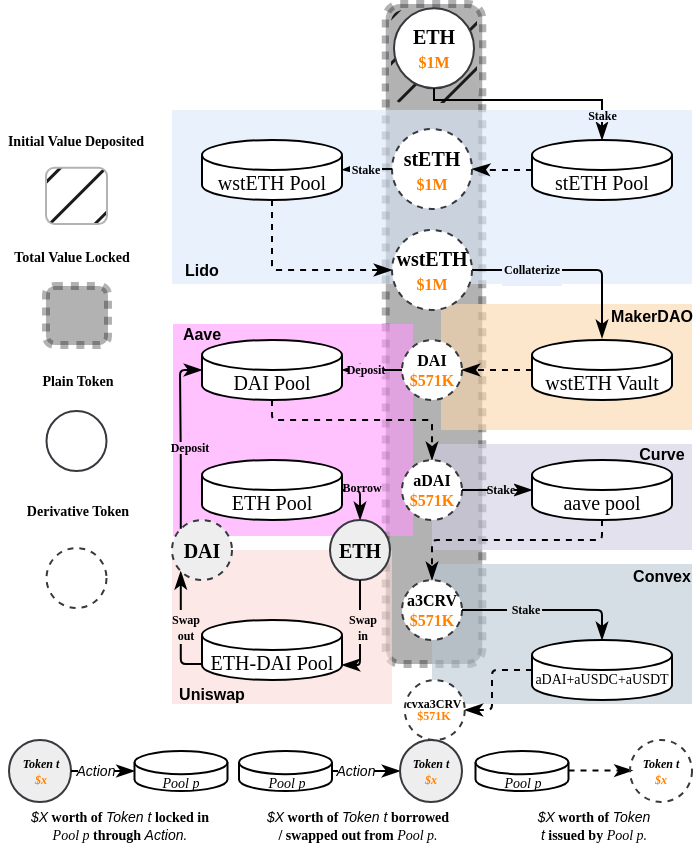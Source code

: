 <mxfile version="23.0.2" type="device">
  <diagram id="ooE3Xo_wV-slX8WCPOP6" name="Page-4">
    <mxGraphModel dx="2385" dy="1124" grid="1" gridSize="10" guides="1" tooltips="1" connect="1" arrows="1" fold="1" page="1" pageScale="1" pageWidth="400" pageHeight="400" math="0" shadow="0">
      <root>
        <mxCell id="0" />
        <mxCell id="1" parent="0" />
        <mxCell id="VKGXoF3TGg-XLG58etnJ-4" value="" style="rounded=1;whiteSpace=wrap;html=1;strokeWidth=4;dashed=1;dashPattern=1 1;opacity=30;fillColor=#000000;" vertex="1" parent="1">
          <mxGeometry x="-653.12" width="48.25" height="330" as="geometry" />
        </mxCell>
        <mxCell id="VKGXoF3TGg-XLG58etnJ-5" value="" style="rounded=1;whiteSpace=wrap;html=1;fillStyle=hatch;strokeColor=#B3B3B3;fillColor=#1A1A1A;gradientColor=none;perimeterSpacing=0;" vertex="1" parent="1">
          <mxGeometry x="-651" y="2.5" width="44" height="47.5" as="geometry" />
        </mxCell>
        <mxCell id="hHPE4022j6eGi9Bg3FWy-93" value="" style="rounded=0;whiteSpace=wrap;html=1;fillColor=#bac8d3;strokeColor=none;fillOpacity=60;" parent="1" vertex="1">
          <mxGeometry x="-630" y="280" width="130" height="70" as="geometry" />
        </mxCell>
        <mxCell id="hHPE4022j6eGi9Bg3FWy-40" value="" style="rounded=0;whiteSpace=wrap;html=1;fillColor=#d0cee2;strokeColor=none;fillOpacity=60;" parent="1" vertex="1">
          <mxGeometry x="-630" y="220" width="130" height="53" as="geometry" />
        </mxCell>
        <mxCell id="hHPE4022j6eGi9Bg3FWy-36" value="" style="rounded=0;whiteSpace=wrap;html=1;fillColor=#FF99FF;strokeColor=none;fillOpacity=60;" parent="1" vertex="1">
          <mxGeometry x="-759.5" y="160" width="120" height="106" as="geometry" />
        </mxCell>
        <mxCell id="aXwNNv5AYdKiC4HSLwjV-165" value="" style="rounded=0;whiteSpace=wrap;html=1;fillColor=#dae8fc;strokeColor=none;flipH=1;fillOpacity=60;" parent="1" vertex="1">
          <mxGeometry x="-760" y="53" width="260" height="87" as="geometry" />
        </mxCell>
        <mxCell id="aXwNNv5AYdKiC4HSLwjV-160" value="" style="rounded=0;whiteSpace=wrap;html=1;fillColor=#fad7ac;strokeColor=none;fillOpacity=60;" parent="1" vertex="1">
          <mxGeometry x="-625.5" y="150" width="125.5" height="63" as="geometry" />
        </mxCell>
        <mxCell id="hHPE4022j6eGi9Bg3FWy-27" style="edgeStyle=orthogonalEdgeStyle;rounded=1;orthogonalLoop=1;jettySize=auto;html=1;entryX=1;entryY=0.5;entryDx=0;entryDy=0;arcSize=5;endArrow=classicThin;endFill=1;fillColor=#008a00;strokeColor=#000000;dashed=1;" parent="1" source="bI1gja82rUTGcYfUVD13-1" target="0xcqsg2bEBHfZzJ7icHa-70" edge="1">
          <mxGeometry relative="1" as="geometry" />
        </mxCell>
        <mxCell id="bI1gja82rUTGcYfUVD13-1" value="stETH Pool" style="shape=cylinder3;whiteSpace=wrap;html=1;boundedLbl=1;backgroundOutline=1;size=7.5;strokeWidth=1;fontFamily=Times New Roman;fontStyle=0;fontSize=10;rounded=0;" parent="1" vertex="1">
          <mxGeometry x="-580" y="68" width="70" height="30" as="geometry" />
        </mxCell>
        <mxCell id="aXwNNv5AYdKiC4HSLwjV-166" value="&lt;b&gt;Lido&lt;br&gt;&lt;/b&gt;" style="text;html=1;strokeColor=none;fillColor=none;align=center;verticalAlign=middle;whiteSpace=wrap;rounded=0;fontSize=8;spacing=2;" parent="1" vertex="1">
          <mxGeometry x="-760" y="127.82" width="30" height="11" as="geometry" />
        </mxCell>
        <mxCell id="hHPE4022j6eGi9Bg3FWy-31" style="edgeStyle=orthogonalEdgeStyle;rounded=1;orthogonalLoop=1;jettySize=auto;html=1;exitX=0.5;exitY=1;exitDx=0;exitDy=0;exitPerimeter=0;entryX=0;entryY=0.5;entryDx=0;entryDy=0;arcSize=5;endArrow=classicThin;endFill=1;fillColor=#008a00;strokeColor=#000000;dashed=1;" parent="1" source="0xcqsg2bEBHfZzJ7icHa-75" target="_4_Hz2iEFn8rfwyZPXuo-2" edge="1">
          <mxGeometry relative="1" as="geometry" />
        </mxCell>
        <mxCell id="0xcqsg2bEBHfZzJ7icHa-75" value="wstETH Pool" style="shape=cylinder3;whiteSpace=wrap;html=1;boundedLbl=1;backgroundOutline=1;size=7.5;strokeWidth=1;fontFamily=Times New Roman;fontStyle=0;fontSize=10;rounded=0;labelBorderColor=none;" parent="1" vertex="1">
          <mxGeometry x="-745" y="68" width="70" height="30" as="geometry" />
        </mxCell>
        <mxCell id="hHPE4022j6eGi9Bg3FWy-404" style="edgeStyle=orthogonalEdgeStyle;rounded=1;orthogonalLoop=1;jettySize=auto;html=1;exitX=1;exitY=0.5;exitDx=0;exitDy=0;entryX=0;entryY=1;entryDx=0;entryDy=0;arcSize=5;endArrow=classicThin;endFill=1;fillColor=#d80073;strokeColor=#000000;" parent="1" source="_4_Hz2iEFn8rfwyZPXuo-2" edge="1">
          <mxGeometry relative="1" as="geometry">
            <mxPoint x="-545" y="167" as="targetPoint" />
            <Array as="points">
              <mxPoint x="-545" y="133" />
            </Array>
          </mxGeometry>
        </mxCell>
        <mxCell id="_4_Hz2iEFn8rfwyZPXuo-2" value="&lt;b&gt;wstETH&lt;br&gt;&lt;/b&gt;&lt;b style=&quot;border-color: var(--border-color);&quot;&gt;&lt;font style=&quot;border-color: var(--border-color); font-size: 8px;&quot; color=&quot;#ff8000&quot;&gt;$1M&lt;/font&gt;&lt;/b&gt;&lt;b&gt;&lt;br&gt;&lt;/b&gt;" style="ellipse;whiteSpace=wrap;html=1;aspect=fixed;labelBackgroundColor=none;labelBorderColor=none;fillColor=#FFFFFF;strokeColor=#36393d;fontSize=10;fontFamily=Times New Roman;rounded=0;dashed=1;" parent="1" vertex="1">
          <mxGeometry x="-650" y="113" width="40" height="40" as="geometry" />
        </mxCell>
        <mxCell id="0xcqsg2bEBHfZzJ7icHa-70" value="&lt;b style=&quot;font-size: 10px;&quot;&gt;stETH&lt;br&gt;&lt;/b&gt;&lt;b style=&quot;border-color: var(--border-color);&quot;&gt;&lt;font color=&quot;#ff8000&quot; style=&quot;font-size: 8px;&quot;&gt;$1M&lt;/font&gt;&lt;/b&gt;&lt;b style=&quot;font-size: 10px;&quot;&gt;&lt;br&gt;&lt;/b&gt;" style="ellipse;whiteSpace=wrap;html=1;aspect=fixed;labelBackgroundColor=none;labelBorderColor=none;fillColor=#FFFFFF;strokeColor=#36393d;fontSize=10;fontFamily=Times New Roman;rounded=0;dashed=1;" parent="1" vertex="1">
          <mxGeometry x="-650" y="62.5" width="40" height="40" as="geometry" />
        </mxCell>
        <mxCell id="_4_Hz2iEFn8rfwyZPXuo-1" value="ETH&lt;br&gt;&lt;font color=&quot;#ff8000&quot; style=&quot;font-size: 8px;&quot;&gt;$1M&lt;/font&gt;" style="ellipse;whiteSpace=wrap;html=1;aspect=fixed;labelBackgroundColor=none;labelBorderColor=none;fillColor=#FFFFFF;strokeColor=#36393d;fontSize=10;fontFamily=Times New Roman;rounded=0;fontStyle=1" parent="1" vertex="1">
          <mxGeometry x="-649" y="2.13" width="40" height="40" as="geometry" />
        </mxCell>
        <mxCell id="_4_Hz2iEFn8rfwyZPXuo-3" value="&lt;b style=&quot;font-size: 8px;&quot;&gt;DAI&lt;br style=&quot;font-size: 8px;&quot;&gt;&lt;font color=&quot;#ff8000&quot; style=&quot;font-size: 8px;&quot;&gt;$571K&lt;/font&gt;&lt;br style=&quot;font-size: 8px;&quot;&gt;&lt;/b&gt;" style="ellipse;whiteSpace=wrap;html=1;aspect=fixed;labelBackgroundColor=none;labelBorderColor=none;fillColor=#FFFFFF;strokeColor=#36393d;fontSize=8;fontFamily=Times New Roman;rounded=0;perimeterSpacing=0;dashed=1;" parent="1" vertex="1">
          <mxGeometry x="-645" y="168" width="30" height="30" as="geometry" />
        </mxCell>
        <mxCell id="hHPE4022j6eGi9Bg3FWy-28" style="edgeStyle=orthogonalEdgeStyle;rounded=1;orthogonalLoop=1;jettySize=auto;html=1;entryX=1;entryY=0.5;entryDx=0;entryDy=0;entryPerimeter=0;arcSize=5;endArrow=classicThin;endFill=1;fillColor=#d80073;strokeColor=#000000;" parent="1" source="0xcqsg2bEBHfZzJ7icHa-70" target="0xcqsg2bEBHfZzJ7icHa-75" edge="1">
          <mxGeometry relative="1" as="geometry" />
        </mxCell>
        <mxCell id="hHPE4022j6eGi9Bg3FWy-35" style="edgeStyle=orthogonalEdgeStyle;rounded=1;orthogonalLoop=1;jettySize=auto;html=1;exitX=0;exitY=0.5;exitDx=0;exitDy=0;exitPerimeter=0;entryX=1;entryY=0.5;entryDx=0;entryDy=0;arcSize=5;endArrow=classicThin;endFill=1;fillColor=#1ba1e2;strokeColor=#000000;dashed=1;" parent="1" source="hHPE4022j6eGi9Bg3FWy-33" target="_4_Hz2iEFn8rfwyZPXuo-3" edge="1">
          <mxGeometry relative="1" as="geometry" />
        </mxCell>
        <mxCell id="hHPE4022j6eGi9Bg3FWy-33" value="wstETH Vault" style="shape=cylinder3;whiteSpace=wrap;html=1;boundedLbl=1;backgroundOutline=1;size=7.5;strokeWidth=1;fontFamily=Times New Roman;fontStyle=0;fontSize=10;rounded=0;" parent="1" vertex="1">
          <mxGeometry x="-580" y="168" width="70" height="30" as="geometry" />
        </mxCell>
        <mxCell id="hHPE4022j6eGi9Bg3FWy-79" style="edgeStyle=orthogonalEdgeStyle;rounded=1;orthogonalLoop=1;jettySize=auto;html=1;exitX=0.5;exitY=1;exitDx=0;exitDy=0;exitPerimeter=0;entryX=0.5;entryY=0;entryDx=0;entryDy=0;arcSize=5;endArrow=classicThin;endFill=1;fillColor=#008a00;strokeColor=#000000;dashed=1;" parent="1" source="hHPE4022j6eGi9Bg3FWy-39" target="hHPE4022j6eGi9Bg3FWy-41" edge="1">
          <mxGeometry relative="1" as="geometry">
            <Array as="points">
              <mxPoint x="-710" y="208" />
              <mxPoint x="-630" y="208" />
            </Array>
          </mxGeometry>
        </mxCell>
        <mxCell id="hHPE4022j6eGi9Bg3FWy-39" value="DAI Pool" style="shape=cylinder3;whiteSpace=wrap;html=1;boundedLbl=1;backgroundOutline=1;size=7.5;strokeWidth=1;fontFamily=Times New Roman;fontStyle=0;fontSize=10;rounded=0;" parent="1" vertex="1">
          <mxGeometry x="-745" y="168" width="70" height="30" as="geometry" />
        </mxCell>
        <mxCell id="hHPE4022j6eGi9Bg3FWy-41" value="&lt;font style=&quot;font-size: 8px;&quot;&gt;&lt;b style=&quot;font-size: 8px;&quot;&gt;aDAI&lt;br style=&quot;font-size: 8px;&quot;&gt;&lt;/b&gt;&lt;b style=&quot;border-color: var(--border-color); font-size: 8px;&quot;&gt;&lt;font color=&quot;#ff8000&quot; style=&quot;font-size: 8px;&quot;&gt;$&lt;/font&gt;&lt;/b&gt;&lt;b style=&quot;border-color: var(--border-color); font-size: 8px;&quot;&gt;&lt;font style=&quot;border-color: var(--border-color); font-size: 8px;&quot; color=&quot;#ff8000&quot;&gt;571K&lt;/font&gt;&lt;/b&gt;&lt;/font&gt;&lt;b style=&quot;font-size: 8px;&quot;&gt;&lt;br style=&quot;font-size: 8px;&quot;&gt;&lt;/b&gt;" style="ellipse;whiteSpace=wrap;html=1;aspect=fixed;labelBackgroundColor=none;labelBorderColor=none;fillColor=#FFFFFF;strokeColor=#36393d;fontSize=8;fontFamily=Times New Roman;rounded=0;spacing=2;dashed=1;" parent="1" vertex="1">
          <mxGeometry x="-645" y="228" width="30" height="30" as="geometry" />
        </mxCell>
        <mxCell id="hHPE4022j6eGi9Bg3FWy-42" style="edgeStyle=orthogonalEdgeStyle;rounded=1;orthogonalLoop=1;jettySize=auto;html=1;entryX=1;entryY=0.5;entryDx=0;entryDy=0;entryPerimeter=0;arcSize=5;endArrow=classicThin;endFill=1;fillColor=#d80073;strokeColor=#000000;" parent="1" source="_4_Hz2iEFn8rfwyZPXuo-3" target="hHPE4022j6eGi9Bg3FWy-39" edge="1">
          <mxGeometry relative="1" as="geometry" />
        </mxCell>
        <mxCell id="hHPE4022j6eGi9Bg3FWy-48" value="aave pool" style="shape=cylinder3;whiteSpace=wrap;html=1;boundedLbl=1;backgroundOutline=1;size=7.5;strokeWidth=1;fontFamily=Times New Roman;fontStyle=0;fontSize=10;rounded=0;" parent="1" vertex="1">
          <mxGeometry x="-580" y="228" width="70" height="30" as="geometry" />
        </mxCell>
        <mxCell id="hHPE4022j6eGi9Bg3FWy-111" style="edgeStyle=orthogonalEdgeStyle;rounded=1;orthogonalLoop=1;jettySize=auto;html=1;exitX=1;exitY=0.5;exitDx=0;exitDy=0;exitPerimeter=0;entryX=0.5;entryY=0;entryDx=0;entryDy=0;arcSize=5;endArrow=classicThin;endFill=1;fillColor=#1ba1e2;strokeColor=#000000;" parent="1" source="hHPE4022j6eGi9Bg3FWy-57" target="hHPE4022j6eGi9Bg3FWy-63" edge="1">
          <mxGeometry relative="1" as="geometry" />
        </mxCell>
        <mxCell id="hHPE4022j6eGi9Bg3FWy-57" value="ETH Pool" style="shape=cylinder3;whiteSpace=wrap;html=1;boundedLbl=1;backgroundOutline=1;size=7.5;strokeWidth=1;fontFamily=Times New Roman;fontStyle=0;fontSize=10;rounded=0;" parent="1" vertex="1">
          <mxGeometry x="-745" y="228" width="70" height="30" as="geometry" />
        </mxCell>
        <mxCell id="hHPE4022j6eGi9Bg3FWy-60" value="" style="rounded=0;whiteSpace=wrap;html=1;fillColor=#fad9d5;strokeColor=none;fillOpacity=60;" parent="1" vertex="1">
          <mxGeometry x="-760" y="273" width="110" height="77" as="geometry" />
        </mxCell>
        <mxCell id="hHPE4022j6eGi9Bg3FWy-362" style="edgeStyle=orthogonalEdgeStyle;rounded=1;orthogonalLoop=1;jettySize=auto;html=1;exitX=0;exitY=0.5;exitDx=0;exitDy=0;exitPerimeter=0;entryX=0;entryY=1;entryDx=0;entryDy=0;arcSize=5;endArrow=classicThin;endFill=1;strokeColor=#000000;" parent="1" source="hHPE4022j6eGi9Bg3FWy-62" target="hHPE4022j6eGi9Bg3FWy-73" edge="1">
          <mxGeometry relative="1" as="geometry">
            <Array as="points">
              <mxPoint x="-741" y="330" />
              <mxPoint x="-755" y="330" />
            </Array>
          </mxGeometry>
        </mxCell>
        <mxCell id="hHPE4022j6eGi9Bg3FWy-62" value="ETH-DAI Pool" style="shape=cylinder3;whiteSpace=wrap;html=1;boundedLbl=1;backgroundOutline=1;size=7.5;strokeWidth=1;fontFamily=Times New Roman;fontStyle=0;fontSize=10;rounded=0;" parent="1" vertex="1">
          <mxGeometry x="-745" y="308" width="70" height="30" as="geometry" />
        </mxCell>
        <mxCell id="hHPE4022j6eGi9Bg3FWy-63" value="&lt;b style=&quot;font-size: 10px;&quot;&gt;ETH&lt;/b&gt;" style="ellipse;whiteSpace=wrap;html=1;aspect=fixed;labelBackgroundColor=none;labelBorderColor=none;fillColor=#eeeeee;strokeColor=#36393d;fontSize=10;fontFamily=Times New Roman;rounded=0;" parent="1" vertex="1">
          <mxGeometry x="-681" y="258" width="30" height="30" as="geometry" />
        </mxCell>
        <mxCell id="hHPE4022j6eGi9Bg3FWy-73" value="&lt;b style=&quot;font-size: 10px;&quot;&gt;DAI&lt;/b&gt;" style="ellipse;whiteSpace=wrap;html=1;aspect=fixed;labelBackgroundColor=none;labelBorderColor=none;fillColor=#eeeeee;strokeColor=#36393d;fontSize=10;fontFamily=Times New Roman;rounded=0;dashed=1;" parent="1" vertex="1">
          <mxGeometry x="-760" y="258" width="30" height="30" as="geometry" />
        </mxCell>
        <mxCell id="hHPE4022j6eGi9Bg3FWy-76" value="&lt;b style=&quot;font-size: 8px;&quot;&gt;a3CRV&lt;br style=&quot;font-size: 8px;&quot;&gt;&lt;/b&gt;&lt;b style=&quot;border-color: var(--border-color); font-size: 8px;&quot;&gt;&lt;font color=&quot;#ff8000&quot; style=&quot;font-size: 8px;&quot;&gt;$&lt;/font&gt;&lt;/b&gt;&lt;b style=&quot;border-color: var(--border-color); font-size: 8px;&quot;&gt;&lt;font style=&quot;border-color: var(--border-color); font-size: 8px;&quot; color=&quot;#ff8000&quot;&gt;571K&lt;/font&gt;&lt;/b&gt;&lt;b style=&quot;font-size: 8px;&quot;&gt;&lt;br style=&quot;font-size: 8px;&quot;&gt;&lt;/b&gt;" style="ellipse;whiteSpace=wrap;html=1;aspect=fixed;labelBackgroundColor=none;labelBorderColor=none;fillColor=#FFFFFF;strokeColor=#36393d;fontSize=8;fontFamily=Times New Roman;rounded=0;dashed=1;" parent="1" vertex="1">
          <mxGeometry x="-645" y="288" width="30" height="30" as="geometry" />
        </mxCell>
        <mxCell id="hHPE4022j6eGi9Bg3FWy-94" style="edgeStyle=orthogonalEdgeStyle;rounded=1;orthogonalLoop=1;jettySize=auto;html=1;exitX=0.5;exitY=1;exitDx=0;exitDy=0;exitPerimeter=0;entryX=0.5;entryY=0;entryDx=0;entryDy=0;arcSize=5;endArrow=classicThin;endFill=1;fillColor=#008a00;strokeColor=#000000;dashed=1;" parent="1" source="hHPE4022j6eGi9Bg3FWy-48" target="hHPE4022j6eGi9Bg3FWy-76" edge="1">
          <mxGeometry relative="1" as="geometry">
            <Array as="points">
              <mxPoint x="-545" y="268" />
              <mxPoint x="-630" y="268" />
            </Array>
          </mxGeometry>
        </mxCell>
        <mxCell id="hHPE4022j6eGi9Bg3FWy-357" style="edgeStyle=orthogonalEdgeStyle;rounded=1;orthogonalLoop=1;jettySize=auto;html=1;entryX=1;entryY=0.5;entryDx=0;entryDy=0;arcSize=5;endArrow=classicThin;endFill=1;fillColor=#008a00;strokeColor=#000000;dashed=1;" parent="1" source="hHPE4022j6eGi9Bg3FWy-95" target="hHPE4022j6eGi9Bg3FWy-98" edge="1">
          <mxGeometry relative="1" as="geometry" />
        </mxCell>
        <mxCell id="hHPE4022j6eGi9Bg3FWy-95" value="&lt;p style=&quot;line-height: 26%;&quot;&gt;&lt;font style=&quot;font-size: 7px;&quot;&gt;aDAI+aUSDC+aUSDT&lt;br&gt;&lt;br&gt;&lt;/font&gt;&lt;/p&gt;" style="shape=cylinder3;whiteSpace=wrap;html=1;boundedLbl=1;backgroundOutline=1;size=7.5;strokeWidth=1;fontFamily=Times New Roman;fontStyle=0;fontSize=10;rounded=0;" parent="1" vertex="1">
          <mxGeometry x="-580" y="318" width="70" height="30" as="geometry" />
        </mxCell>
        <mxCell id="hHPE4022j6eGi9Bg3FWy-98" value="&lt;p style=&quot;line-height: 90%; font-size: 6px;&quot;&gt;&lt;font style=&quot;font-size: 6px;&quot;&gt;cvxa3CRV&lt;br style=&quot;font-size: 6px;&quot;&gt;&lt;b style=&quot;border-color: var(--border-color); font-size: 6px;&quot;&gt;&lt;font color=&quot;#ff8000&quot; style=&quot;font-size: 6px;&quot;&gt;$571K&lt;/font&gt;&lt;/b&gt;&lt;/font&gt;&lt;span style=&quot;font-size: 6px;&quot;&gt;&lt;br style=&quot;font-size: 6px;&quot;&gt;&lt;/span&gt;&lt;/p&gt;" style="ellipse;whiteSpace=wrap;html=1;aspect=fixed;labelBackgroundColor=none;labelBorderColor=none;fillColor=#FFFFFF;strokeColor=#36393d;fontSize=6;fontFamily=Times New Roman;rounded=0;fontStyle=1;dashed=1;" parent="1" vertex="1">
          <mxGeometry x="-643.62" y="338" width="30" height="30" as="geometry" />
        </mxCell>
        <mxCell id="hHPE4022j6eGi9Bg3FWy-112" style="edgeStyle=orthogonalEdgeStyle;rounded=1;orthogonalLoop=1;jettySize=auto;html=1;exitX=0.5;exitY=1;exitDx=0;exitDy=0;arcSize=5;endArrow=classicThin;endFill=1;strokeColor=#000000;entryX=1;entryY=1;entryDx=0;entryDy=-7.5;entryPerimeter=0;" parent="1" source="hHPE4022j6eGi9Bg3FWy-63" target="hHPE4022j6eGi9Bg3FWy-62" edge="1">
          <mxGeometry relative="1" as="geometry">
            <Array as="points">
              <mxPoint x="-666" y="331" />
            </Array>
            <mxPoint x="-670" y="330" as="targetPoint" />
          </mxGeometry>
        </mxCell>
        <mxCell id="hHPE4022j6eGi9Bg3FWy-129" style="edgeStyle=orthogonalEdgeStyle;rounded=1;orthogonalLoop=1;jettySize=auto;html=1;exitX=0;exitY=0;exitDx=0;exitDy=0;entryX=0;entryY=0.5;entryDx=0;entryDy=0;entryPerimeter=0;arcSize=5;endArrow=classicThin;endFill=1;fillColor=#d80073;strokeColor=#000000;" parent="1" source="hHPE4022j6eGi9Bg3FWy-73" target="hHPE4022j6eGi9Bg3FWy-39" edge="1">
          <mxGeometry relative="1" as="geometry">
            <Array as="points">
              <mxPoint x="-756" y="228" />
              <mxPoint x="-756" y="183" />
            </Array>
          </mxGeometry>
        </mxCell>
        <mxCell id="hHPE4022j6eGi9Bg3FWy-356" style="edgeStyle=orthogonalEdgeStyle;rounded=1;orthogonalLoop=1;jettySize=auto;html=1;exitX=1;exitY=0.5;exitDx=0;exitDy=0;entryX=0.5;entryY=0;entryDx=0;entryDy=0;entryPerimeter=0;arcSize=5;endArrow=classicThin;endFill=1;fillColor=#d80073;strokeColor=#000000;" parent="1" source="hHPE4022j6eGi9Bg3FWy-76" target="hHPE4022j6eGi9Bg3FWy-95" edge="1">
          <mxGeometry relative="1" as="geometry">
            <Array as="points">
              <mxPoint x="-545" y="303" />
            </Array>
          </mxGeometry>
        </mxCell>
        <mxCell id="hHPE4022j6eGi9Bg3FWy-452" value="Swap in" style="text;html=1;strokeColor=none;fillColor=#fce9e6;align=center;verticalAlign=middle;whiteSpace=wrap;rounded=0;fontFamily=Times New Roman;fontSize=6;fontStyle=1" parent="1" vertex="1">
          <mxGeometry x="-670" y="303" width="11" height="17" as="geometry" />
        </mxCell>
        <mxCell id="dac_H1w6UhQIQp40feiq-63" value="Collaterize" style="text;html=1;strokeColor=none;fillColor=#e9f1fe;align=center;verticalAlign=middle;whiteSpace=wrap;rounded=0;fontFamily=Times New Roman;fontSize=6;fontStyle=1" parent="1" vertex="1">
          <mxGeometry x="-595" y="125.63" width="30" height="15.37" as="geometry" />
        </mxCell>
        <mxCell id="dac_H1w6UhQIQp40feiq-65" value="Deposit" style="text;html=1;strokeColor=none;fillColor=#ffc2ff;align=center;verticalAlign=middle;whiteSpace=wrap;rounded=0;fontFamily=Times New Roman;fontSize=6;fontStyle=1;fontColor=#000000;" parent="1" vertex="1">
          <mxGeometry x="-671.75" y="180" width="17.5" height="6" as="geometry" />
        </mxCell>
        <mxCell id="dac_H1w6UhQIQp40feiq-75" value="&lt;font style=&quot;font-size: 6px;&quot;&gt;&lt;i&gt;&lt;b style=&quot;border-color: var(--border-color);&quot;&gt;Token t&lt;br style=&quot;border-color: var(--border-color);&quot;&gt;&lt;/b&gt;&lt;b style=&quot;border-color: var(--border-color);&quot;&gt;&lt;font style=&quot;border-color: var(--border-color); font-size: 6px;&quot; color=&quot;#ff8000&quot;&gt;$x&lt;/font&gt;&lt;/b&gt;&lt;/i&gt;&lt;/font&gt;&lt;b style=&quot;font-size: 5px;&quot;&gt;&lt;br style=&quot;font-size: 5px;&quot;&gt;&lt;/b&gt;" style="ellipse;whiteSpace=wrap;html=1;aspect=fixed;labelBackgroundColor=none;labelBorderColor=none;fillColor=#eeeeee;strokeColor=#36393d;fontSize=5;fontFamily=Times New Roman;rounded=0;perimeterSpacing=0;" parent="1" vertex="1">
          <mxGeometry x="-841.5" y="368" width="31" height="31" as="geometry" />
        </mxCell>
        <mxCell id="dac_H1w6UhQIQp40feiq-76" value="&lt;p style=&quot;line-height: 103%;&quot;&gt;&lt;i style=&quot;border-color: var(--border-color); font-family: Tahoma; font-size: 7px;&quot;&gt;Pool p&lt;/i&gt;&lt;br&gt;&lt;/p&gt;" style="shape=cylinder3;whiteSpace=wrap;html=1;boundedLbl=1;backgroundOutline=1;size=5.8;strokeWidth=1;fontFamily=Times New Roman;fontStyle=0;fontSize=10;rounded=0;" parent="1" vertex="1">
          <mxGeometry x="-778.75" y="373.5" width="46.5" height="20" as="geometry" />
        </mxCell>
        <mxCell id="dac_H1w6UhQIQp40feiq-78" value="&lt;i&gt;&lt;font style=&quot;font-weight: normal;&quot; face=&quot;Helvetica&quot;&gt;$X&lt;/font&gt;&lt;/i&gt; worth of &lt;i&gt;&lt;font style=&quot;font-weight: normal;&quot; face=&quot;Helvetica&quot;&gt;Token t&lt;/font&gt;&lt;/i&gt; locked in &lt;font face=&quot;Tahoma&quot;&gt;&lt;i&gt;&lt;span style=&quot;font-weight: normal;&quot;&gt;Pool p&lt;/span&gt; &lt;/i&gt;&lt;/font&gt;through &lt;span style=&quot;font-weight: normal;&quot;&gt;&lt;font face=&quot;Helvetica&quot;&gt;&lt;i&gt;Action.&lt;/i&gt;&lt;/font&gt;&lt;/span&gt;" style="text;html=1;strokeColor=none;fillColor=none;align=center;verticalAlign=middle;whiteSpace=wrap;rounded=0;fontFamily=Times New Roman;fontSize=7;fontStyle=1" parent="1" vertex="1">
          <mxGeometry x="-832.25" y="405" width="92.25" height="12.96" as="geometry" />
        </mxCell>
        <mxCell id="lko5dFwnO9RKoEpkVjte-9" style="edgeStyle=orthogonalEdgeStyle;rounded=0;orthogonalLoop=1;jettySize=auto;html=1;exitX=1;exitY=0.5;exitDx=0;exitDy=0;entryX=0;entryY=0.5;entryDx=0;entryDy=0;entryPerimeter=0;endArrow=classicThin;endFill=1;" parent="1" source="dac_H1w6UhQIQp40feiq-75" target="dac_H1w6UhQIQp40feiq-76" edge="1">
          <mxGeometry relative="1" as="geometry" />
        </mxCell>
        <mxCell id="lko5dFwnO9RKoEpkVjte-5" value="&lt;font style=&quot;font-size: 7px; font-weight: normal;&quot; face=&quot;Helvetica&quot;&gt;&lt;i style=&quot;font-size: 7px;&quot;&gt;Action&lt;/i&gt;&lt;/font&gt;" style="text;html=1;strokeColor=none;fillColor=default;align=center;verticalAlign=middle;whiteSpace=wrap;rounded=0;fontFamily=Times New Roman;fontSize=7;fontStyle=1" parent="1" vertex="1">
          <mxGeometry x="-807" y="379.5" width="18" height="8" as="geometry" />
        </mxCell>
        <mxCell id="lko5dFwnO9RKoEpkVjte-23" value="&lt;i style=&quot;border-color: var(--border-color);&quot;&gt;&lt;font style=&quot;border-color: var(--border-color); font-weight: normal;&quot; face=&quot;Helvetica&quot;&gt;$X&lt;/font&gt;&lt;/i&gt;&amp;nbsp;worth of&amp;nbsp;&lt;i style=&quot;border-color: var(--border-color);&quot;&gt;&lt;font style=&quot;border-color: var(--border-color); font-weight: normal;&quot; face=&quot;Helvetica&quot;&gt;Token t&lt;/font&gt;&lt;/i&gt;&amp;nbsp;borrowed / swapped out from&amp;nbsp;&lt;i style=&quot;border-color: var(--border-color); font-family: Tahoma; font-weight: normal;&quot;&gt;Pool p.&lt;/i&gt;" style="text;html=1;strokeColor=none;fillColor=none;align=center;verticalAlign=middle;whiteSpace=wrap;rounded=0;fontFamily=Times New Roman;fontSize=7;fontStyle=1" parent="1" vertex="1">
          <mxGeometry x="-713.62" y="405" width="93.62" height="12.96" as="geometry" />
        </mxCell>
        <mxCell id="lko5dFwnO9RKoEpkVjte-24" value="&lt;i style=&quot;border-color: var(--border-color);&quot;&gt;&lt;font style=&quot;border-color: var(--border-color); font-weight: normal;&quot; face=&quot;Helvetica&quot;&gt;$X&lt;/font&gt;&lt;/i&gt;&amp;nbsp;worth of&amp;nbsp;&lt;i style=&quot;border-color: var(--border-color);&quot;&gt;&lt;font style=&quot;border-color: var(--border-color); font-weight: normal;&quot; face=&quot;Helvetica&quot;&gt;Token t&lt;/font&gt;&lt;/i&gt;&amp;nbsp;issued by&amp;nbsp;&lt;span style=&quot;border-color: var(--border-color); font-family: Tahoma; font-weight: normal;&quot;&gt;&lt;i&gt;Pool p.&lt;/i&gt;&lt;/span&gt;" style="text;html=1;strokeColor=none;fillColor=none;align=center;verticalAlign=middle;whiteSpace=wrap;rounded=0;fontFamily=Times New Roman;fontSize=7;fontStyle=1" parent="1" vertex="1">
          <mxGeometry x="-583.25" y="405.0" width="68.25" height="12.96" as="geometry" />
        </mxCell>
        <mxCell id="lko5dFwnO9RKoEpkVjte-41" value="Deposit" style="text;html=1;strokeColor=none;fillColor=#ffc2ff;align=center;verticalAlign=middle;whiteSpace=wrap;rounded=0;fontFamily=Times New Roman;fontSize=6;fontStyle=1" parent="1" vertex="1">
          <mxGeometry x="-759.5" y="219" width="16" height="6" as="geometry" />
        </mxCell>
        <mxCell id="lko5dFwnO9RKoEpkVjte-43" value="Borrow" style="text;html=1;strokeColor=none;fillColor=#ffc2ff;align=center;verticalAlign=middle;whiteSpace=wrap;rounded=0;fontFamily=Times New Roman;fontSize=6;fontStyle=1;" parent="1" vertex="1">
          <mxGeometry x="-674" y="240.63" width="18" height="3" as="geometry" />
        </mxCell>
        <mxCell id="lko5dFwnO9RKoEpkVjte-45" value="Stake" style="text;html=1;strokeColor=none;fillColor=#d6dee4;align=center;verticalAlign=middle;whiteSpace=wrap;rounded=0;fontFamily=Times New Roman;fontSize=6;fontStyle=1;fontColor=#000000;" parent="1" vertex="1">
          <mxGeometry x="-592.5" y="300" width="17.5" height="5" as="geometry" />
        </mxCell>
        <mxCell id="lko5dFwnO9RKoEpkVjte-46" value="Swap out" style="text;html=1;strokeColor=none;fillColor=#fce9e6;align=center;verticalAlign=middle;whiteSpace=wrap;rounded=0;fontFamily=Times New Roman;fontSize=6;fontStyle=1" parent="1" vertex="1">
          <mxGeometry x="-759.5" y="303" width="11.5" height="17" as="geometry" />
        </mxCell>
        <mxCell id="fSQfH_FMm_jnt2f53b2b-14" style="edgeStyle=orthogonalEdgeStyle;rounded=0;orthogonalLoop=1;jettySize=auto;html=1;exitX=1;exitY=0.5;exitDx=0;exitDy=0;exitPerimeter=0;endArrow=classicThin;endFill=1;" parent="1" source="fSQfH_FMm_jnt2f53b2b-2" target="fSQfH_FMm_jnt2f53b2b-5" edge="1">
          <mxGeometry relative="1" as="geometry" />
        </mxCell>
        <mxCell id="fSQfH_FMm_jnt2f53b2b-2" value="&lt;p style=&quot;line-height: 147%;&quot;&gt;&lt;i style=&quot;border-color: var(--border-color); font-family: Tahoma; font-size: 7px;&quot;&gt;Pool p&lt;/i&gt;&lt;br&gt;&lt;/p&gt;" style="shape=cylinder3;whiteSpace=wrap;html=1;boundedLbl=1;backgroundOutline=1;size=5.8;strokeWidth=1;fontFamily=Times New Roman;fontStyle=0;fontSize=10;rounded=0;" parent="1" vertex="1">
          <mxGeometry x="-726.5" y="373.5" width="46.5" height="20" as="geometry" />
        </mxCell>
        <mxCell id="fSQfH_FMm_jnt2f53b2b-5" value="&lt;i style=&quot;border-color: var(--border-color); font-size: 6px;&quot;&gt;&lt;b style=&quot;border-color: var(--border-color);&quot;&gt;Token t&lt;br style=&quot;border-color: var(--border-color);&quot;&gt;&lt;/b&gt;&lt;b style=&quot;border-color: var(--border-color);&quot;&gt;&lt;font style=&quot;border-color: var(--border-color);&quot; color=&quot;#ff8000&quot;&gt;$x&lt;/font&gt;&lt;/b&gt;&lt;/i&gt;&lt;b style=&quot;font-size: 5px;&quot;&gt;&lt;br style=&quot;font-size: 5px;&quot;&gt;&lt;/b&gt;" style="ellipse;whiteSpace=wrap;html=1;aspect=fixed;labelBackgroundColor=none;labelBorderColor=none;fillColor=#eeeeee;strokeColor=#36393d;fontSize=5;fontFamily=Times New Roman;rounded=0;perimeterSpacing=0;" parent="1" vertex="1">
          <mxGeometry x="-646" y="368" width="31" height="31" as="geometry" />
        </mxCell>
        <mxCell id="fSQfH_FMm_jnt2f53b2b-6" value="&lt;p style=&quot;line-height: 147%;&quot;&gt;&lt;i style=&quot;border-color: var(--border-color); font-family: Tahoma; font-size: 7px;&quot;&gt;Pool p&lt;/i&gt;&lt;br&gt;&lt;/p&gt;" style="shape=cylinder3;whiteSpace=wrap;html=1;boundedLbl=1;backgroundOutline=1;size=5.8;strokeWidth=1;fontFamily=Times New Roman;fontStyle=0;fontSize=10;rounded=0;" parent="1" vertex="1">
          <mxGeometry x="-608.25" y="373.5" width="46.5" height="20" as="geometry" />
        </mxCell>
        <mxCell id="fSQfH_FMm_jnt2f53b2b-12" style="edgeStyle=orthogonalEdgeStyle;rounded=0;orthogonalLoop=1;jettySize=auto;html=1;exitX=1;exitY=0.5;exitDx=0;exitDy=0;entryX=0;entryY=0.5;entryDx=0;entryDy=0;entryPerimeter=0;endArrow=classicThin;endFill=1;dashed=1;" parent="1" edge="1">
          <mxGeometry relative="1" as="geometry">
            <mxPoint x="-561.75" y="383.3" as="sourcePoint" />
            <mxPoint x="-529.75" y="383.3" as="targetPoint" />
          </mxGeometry>
        </mxCell>
        <mxCell id="fSQfH_FMm_jnt2f53b2b-13" value="&lt;i style=&quot;border-color: var(--border-color); font-size: 6px;&quot;&gt;&lt;b style=&quot;border-color: var(--border-color);&quot;&gt;Token t&lt;br style=&quot;border-color: var(--border-color);&quot;&gt;&lt;/b&gt;&lt;b style=&quot;border-color: var(--border-color);&quot;&gt;&lt;font style=&quot;border-color: var(--border-color);&quot; color=&quot;#ff8000&quot;&gt;$x&lt;/font&gt;&lt;/b&gt;&lt;/i&gt;&lt;b style=&quot;font-size: 5px;&quot;&gt;&lt;br style=&quot;font-size: 5px;&quot;&gt;&lt;/b&gt;" style="ellipse;whiteSpace=wrap;html=1;aspect=fixed;labelBackgroundColor=none;labelBorderColor=none;fillColor=none;strokeColor=#36393d;fontSize=5;fontFamily=Times New Roman;rounded=0;perimeterSpacing=0;dashed=1;" parent="1" vertex="1">
          <mxGeometry x="-531" y="368" width="31" height="31" as="geometry" />
        </mxCell>
        <mxCell id="jL9gVOpNgoQDE0syx6f0-1" value="&lt;b&gt;Aave&lt;br&gt;&lt;/b&gt;" style="text;html=1;strokeColor=none;fillColor=none;align=center;verticalAlign=middle;whiteSpace=wrap;rounded=0;fontSize=8;spacing=2;" parent="1" vertex="1">
          <mxGeometry x="-760" y="159.5" width="30" height="11" as="geometry" />
        </mxCell>
        <mxCell id="jL9gVOpNgoQDE0syx6f0-2" value="&lt;b&gt;MakerDAO&lt;br&gt;&lt;/b&gt;" style="text;html=1;strokeColor=none;fillColor=none;align=center;verticalAlign=middle;whiteSpace=wrap;rounded=0;fontSize=8;spacing=2;" parent="1" vertex="1">
          <mxGeometry x="-540" y="150" width="40" height="11" as="geometry" />
        </mxCell>
        <mxCell id="jL9gVOpNgoQDE0syx6f0-3" value="&lt;b&gt;Curve&lt;br&gt;&lt;/b&gt;" style="text;html=1;strokeColor=none;fillColor=none;align=center;verticalAlign=middle;whiteSpace=wrap;rounded=0;fontSize=8;spacing=2;" parent="1" vertex="1">
          <mxGeometry x="-530" y="219" width="30" height="11" as="geometry" />
        </mxCell>
        <mxCell id="jL9gVOpNgoQDE0syx6f0-4" value="&lt;b&gt;Uniswap&lt;br&gt;&lt;/b&gt;" style="text;html=1;strokeColor=none;fillColor=none;align=center;verticalAlign=middle;whiteSpace=wrap;rounded=0;fontSize=8;spacing=2;" parent="1" vertex="1">
          <mxGeometry x="-760" y="339" width="40" height="11" as="geometry" />
        </mxCell>
        <mxCell id="jL9gVOpNgoQDE0syx6f0-5" value="&lt;b&gt;Convex&lt;br&gt;&lt;/b&gt;" style="text;html=1;strokeColor=none;fillColor=none;align=center;verticalAlign=middle;whiteSpace=wrap;rounded=0;fontSize=8;spacing=2;" parent="1" vertex="1">
          <mxGeometry x="-530" y="280" width="30" height="11" as="geometry" />
        </mxCell>
        <mxCell id="VKGXoF3TGg-XLG58etnJ-6" value="" style="rounded=1;whiteSpace=wrap;html=1;fillStyle=hatch;strokeColor=#B3B3B3;fillColor=#1A1A1A;aspect=fixed;glass=0;perimeterSpacing=0;imageAspect=1;" vertex="1" parent="1">
          <mxGeometry x="-823" y="81.84" width="30.5" height="28.12" as="geometry" />
        </mxCell>
        <mxCell id="VKGXoF3TGg-XLG58etnJ-7" value="" style="rounded=1;whiteSpace=wrap;html=1;strokeWidth=4;dashed=1;dashPattern=1 1;opacity=30;fillColor=#000000;aspect=fixed;" vertex="1" parent="1">
          <mxGeometry x="-823" y="141" width="31" height="29.5" as="geometry" />
        </mxCell>
        <mxCell id="hHPE4022j6eGi9Bg3FWy-441" value="Stake" style="text;html=1;strokeColor=none;fillColor=#e9f1fe;align=center;verticalAlign=middle;whiteSpace=wrap;rounded=0;fontFamily=Times New Roman;fontSize=6;fontStyle=1" parent="1" vertex="1">
          <mxGeometry x="-671" y="78" width="16" height="9" as="geometry" />
        </mxCell>
        <mxCell id="VKGXoF3TGg-XLG58etnJ-15" style="edgeStyle=orthogonalEdgeStyle;rounded=0;orthogonalLoop=1;jettySize=auto;html=1;exitX=1;exitY=0.5;exitDx=0;exitDy=0;entryX=0;entryY=0.5;entryDx=0;entryDy=0;entryPerimeter=0;endArrow=classicThin;endFill=1;" edge="1" parent="1" source="hHPE4022j6eGi9Bg3FWy-41" target="hHPE4022j6eGi9Bg3FWy-48">
          <mxGeometry relative="1" as="geometry" />
        </mxCell>
        <mxCell id="VKGXoF3TGg-XLG58etnJ-16" value="Stake" style="text;html=1;strokeColor=none;fillColor=#e2e1ec;align=center;verticalAlign=middle;whiteSpace=wrap;rounded=0;fontFamily=Times New Roman;fontSize=6;fontStyle=1;fontColor=#000000;" vertex="1" parent="1">
          <mxGeometry x="-602" y="237" width="13" height="12" as="geometry" />
        </mxCell>
        <mxCell id="VKGXoF3TGg-XLG58etnJ-18" style="edgeStyle=orthogonalEdgeStyle;rounded=0;orthogonalLoop=1;jettySize=auto;html=1;exitX=0.5;exitY=1;exitDx=0;exitDy=0;entryX=0.5;entryY=0;entryDx=0;entryDy=0;entryPerimeter=0;endArrow=classicThin;endFill=1;" edge="1" parent="1" source="_4_Hz2iEFn8rfwyZPXuo-1" target="bI1gja82rUTGcYfUVD13-1">
          <mxGeometry relative="1" as="geometry">
            <Array as="points">
              <mxPoint x="-629" y="48" />
              <mxPoint x="-545" y="48" />
            </Array>
          </mxGeometry>
        </mxCell>
        <mxCell id="hHPE4022j6eGi9Bg3FWy-438" value="&amp;nbsp;Stake" style="text;html=1;strokeColor=none;fillColor=#e9f1fe;align=center;verticalAlign=middle;whiteSpace=wrap;rounded=0;fontFamily=Times New Roman;fontSize=6;fontStyle=1" parent="1" vertex="1">
          <mxGeometry x="-557" y="53" width="23" height="6" as="geometry" />
        </mxCell>
        <mxCell id="VKGXoF3TGg-XLG58etnJ-19" value="Initial Value Deposited" style="text;html=1;strokeColor=none;fillColor=none;align=center;verticalAlign=middle;whiteSpace=wrap;rounded=0;fontFamily=Times New Roman;fontSize=7;fontStyle=1" vertex="1" parent="1">
          <mxGeometry x="-843.75" y="62.5" width="72" height="12.96" as="geometry" />
        </mxCell>
        <mxCell id="VKGXoF3TGg-XLG58etnJ-20" value="Total Value Locked" style="text;html=1;strokeColor=none;fillColor=none;align=center;verticalAlign=middle;whiteSpace=wrap;rounded=0;fontFamily=Times New Roman;fontSize=7;fontStyle=1" vertex="1" parent="1">
          <mxGeometry x="-845.75" y="120.46" width="72" height="12.96" as="geometry" />
        </mxCell>
        <mxCell id="VKGXoF3TGg-XLG58etnJ-21" value="&lt;b style=&quot;font-size: 8px;&quot;&gt;&lt;br style=&quot;font-size: 8px;&quot;&gt;&lt;/b&gt;" style="ellipse;whiteSpace=wrap;html=1;aspect=fixed;labelBackgroundColor=none;labelBorderColor=none;fillColor=#FFFFFF;strokeColor=#36393d;fontSize=8;fontFamily=Times New Roman;rounded=0;perimeterSpacing=0;dashed=1;" vertex="1" parent="1">
          <mxGeometry x="-822.75" y="272" width="30" height="30" as="geometry" />
        </mxCell>
        <mxCell id="VKGXoF3TGg-XLG58etnJ-22" value="&lt;b style=&quot;font-size: 8px;&quot;&gt;&lt;br style=&quot;font-size: 8px;&quot;&gt;&lt;/b&gt;" style="ellipse;whiteSpace=wrap;html=1;aspect=fixed;labelBackgroundColor=none;labelBorderColor=none;fillColor=#FFFFFF;strokeColor=#36393d;fontSize=8;fontFamily=Times New Roman;rounded=0;perimeterSpacing=0;" vertex="1" parent="1">
          <mxGeometry x="-822.75" y="203.5" width="30" height="30" as="geometry" />
        </mxCell>
        <mxCell id="VKGXoF3TGg-XLG58etnJ-23" value="Plain Token" style="text;html=1;strokeColor=none;fillColor=none;align=center;verticalAlign=middle;whiteSpace=wrap;rounded=0;fontFamily=Times New Roman;fontSize=7;fontStyle=1" vertex="1" parent="1">
          <mxGeometry x="-843.5" y="182.48" width="72" height="12.96" as="geometry" />
        </mxCell>
        <mxCell id="VKGXoF3TGg-XLG58etnJ-24" value="Derivative Token" style="text;html=1;strokeColor=none;fillColor=none;align=center;verticalAlign=middle;whiteSpace=wrap;rounded=0;fontFamily=Times New Roman;fontSize=7;fontStyle=1" vertex="1" parent="1">
          <mxGeometry x="-843.5" y="247.48" width="72" height="12.96" as="geometry" />
        </mxCell>
        <mxCell id="VKGXoF3TGg-XLG58etnJ-25" value="&lt;font style=&quot;font-size: 7px; font-weight: normal;&quot; face=&quot;Helvetica&quot;&gt;&lt;i style=&quot;font-size: 7px;&quot;&gt;Action&lt;/i&gt;&lt;/font&gt;" style="text;html=1;strokeColor=none;fillColor=default;align=center;verticalAlign=middle;whiteSpace=wrap;rounded=0;fontFamily=Times New Roman;fontSize=7;fontStyle=1" vertex="1" parent="1">
          <mxGeometry x="-677" y="379.5" width="18" height="8" as="geometry" />
        </mxCell>
      </root>
    </mxGraphModel>
  </diagram>
</mxfile>
